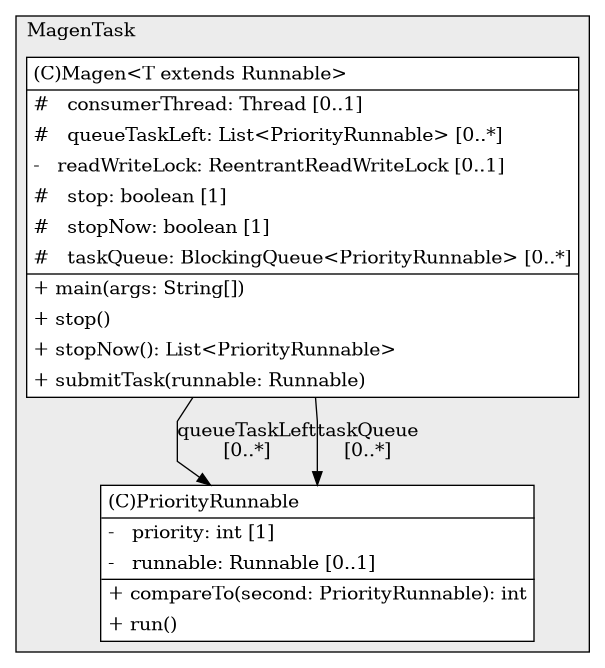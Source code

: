 @startuml

/' diagram meta data start
config=StructureConfiguration;
{
  "projectClassification": {
    "searchMode": "OpenProject", // OpenProject, AllProjects
    "includedProjects": "",
    "pathEndKeywords": "*.impl",
    "isClientPath": "",
    "isClientName": "",
    "isTestPath": "",
    "isTestName": "",
    "isMappingPath": "",
    "isMappingName": "",
    "isDataAccessPath": "",
    "isDataAccessName": "",
    "isDataStructurePath": "",
    "isDataStructureName": "",
    "isInterfaceStructuresPath": "",
    "isInterfaceStructuresName": "",
    "isEntryPointPath": "",
    "isEntryPointName": ""
  },
  "graphRestriction": {
    "classPackageExcludeFilter": "",
    "classPackageIncludeFilter": "",
    "classNameExcludeFilter": "",
    "classNameIncludeFilter": "",
    "methodNameExcludeFilter": "",
    "methodNameIncludeFilter": "",
    "removeByInheritance": "", // inheritance/annotation based filtering is done in a second step
    "removeByAnnotation": "",
    "removeByClassPackage": "", // cleanup the graph after inheritance/annotation based filtering is done
    "removeByClassName": "",
    "cutMappings": false,
    "cutEnum": true,
    "cutTests": true,
    "cutClient": true,
    "cutDataAccess": true,
    "cutInterfaceStructures": true,
    "cutDataStructures": true,
    "cutGetterAndSetter": true,
    "cutConstructors": true
  },
  "graphTraversal": {
    "forwardDepth": 3,
    "backwardDepth": 3,
    "classPackageExcludeFilter": "",
    "classPackageIncludeFilter": "",
    "classNameExcludeFilter": "",
    "classNameIncludeFilter": "",
    "methodNameExcludeFilter": "",
    "methodNameIncludeFilter": "",
    "hideMappings": false,
    "hideDataStructures": false,
    "hidePrivateMethods": true,
    "hideInterfaceCalls": true, // indirection: implementation -> interface (is hidden) -> implementation
    "onlyShowApplicationEntryPoints": false // root node is included
  },
  "details": {
    "aggregation": "GroupByClass", // ByClass, GroupByClass, None
    "showClassGenericTypes": true,
    "showMethods": true,
    "showMethodParameterNames": true,
    "showMethodParameterTypes": true,
    "showMethodReturnType": true,
    "showPackageLevels": 2,
    "showDetailedClassStructure": true
  },
  "rootClass": "MagenTask.Magen"
}
diagram meta data end '/



digraph g {
    rankdir="TB"
    splines=polyline
    

'nodes 
subgraph cluster_266832703 { 
   	label=MagenTask
	labeljust=l
	fillcolor="#ececec"
	style=filled
   
   Magen266832703[
	label=<<TABLE BORDER="1" CELLBORDER="0" CELLPADDING="4" CELLSPACING="0">
<TR><TD ALIGN="LEFT" >(C)Magen&lt;T extends Runnable&gt;</TD></TR>
<HR/>
<TR><TD ALIGN="LEFT" >#   consumerThread: Thread [0..1]</TD></TR>
<TR><TD ALIGN="LEFT" >#   queueTaskLeft: List&lt;PriorityRunnable&gt; [0..*]</TD></TR>
<TR><TD ALIGN="LEFT" >-   readWriteLock: ReentrantReadWriteLock [0..1]</TD></TR>
<TR><TD ALIGN="LEFT" >#   stop: boolean [1]</TD></TR>
<TR><TD ALIGN="LEFT" >#   stopNow: boolean [1]</TD></TR>
<TR><TD ALIGN="LEFT" >#   taskQueue: BlockingQueue&lt;PriorityRunnable&gt; [0..*]</TD></TR>
<HR/>
<TR><TD ALIGN="LEFT" >+ main(args: String[])</TD></TR>
<TR><TD ALIGN="LEFT" >+ stop()</TD></TR>
<TR><TD ALIGN="LEFT" >+ stopNow(): List&lt;PriorityRunnable&gt;</TD></TR>
<TR><TD ALIGN="LEFT" >+ submitTask(runnable: Runnable)</TD></TR>
</TABLE>>
	style=filled
	margin=0
	shape=plaintext
	fillcolor="#FFFFFF"
];

PriorityRunnable266832703[
	label=<<TABLE BORDER="1" CELLBORDER="0" CELLPADDING="4" CELLSPACING="0">
<TR><TD ALIGN="LEFT" >(C)PriorityRunnable</TD></TR>
<HR/>
<TR><TD ALIGN="LEFT" >-   priority: int [1]</TD></TR>
<TR><TD ALIGN="LEFT" >-   runnable: Runnable [0..1]</TD></TR>
<HR/>
<TR><TD ALIGN="LEFT" >+ compareTo(second: PriorityRunnable): int</TD></TR>
<TR><TD ALIGN="LEFT" >+ run()</TD></TR>
</TABLE>>
	style=filled
	margin=0
	shape=plaintext
	fillcolor="#FFFFFF"
];
} 

'edges    
Magen266832703 -> PriorityRunnable266832703[label="queueTaskLeft
[0..*]"];
Magen266832703 -> PriorityRunnable266832703[label="taskQueue
[0..*]"];
    
}
@enduml